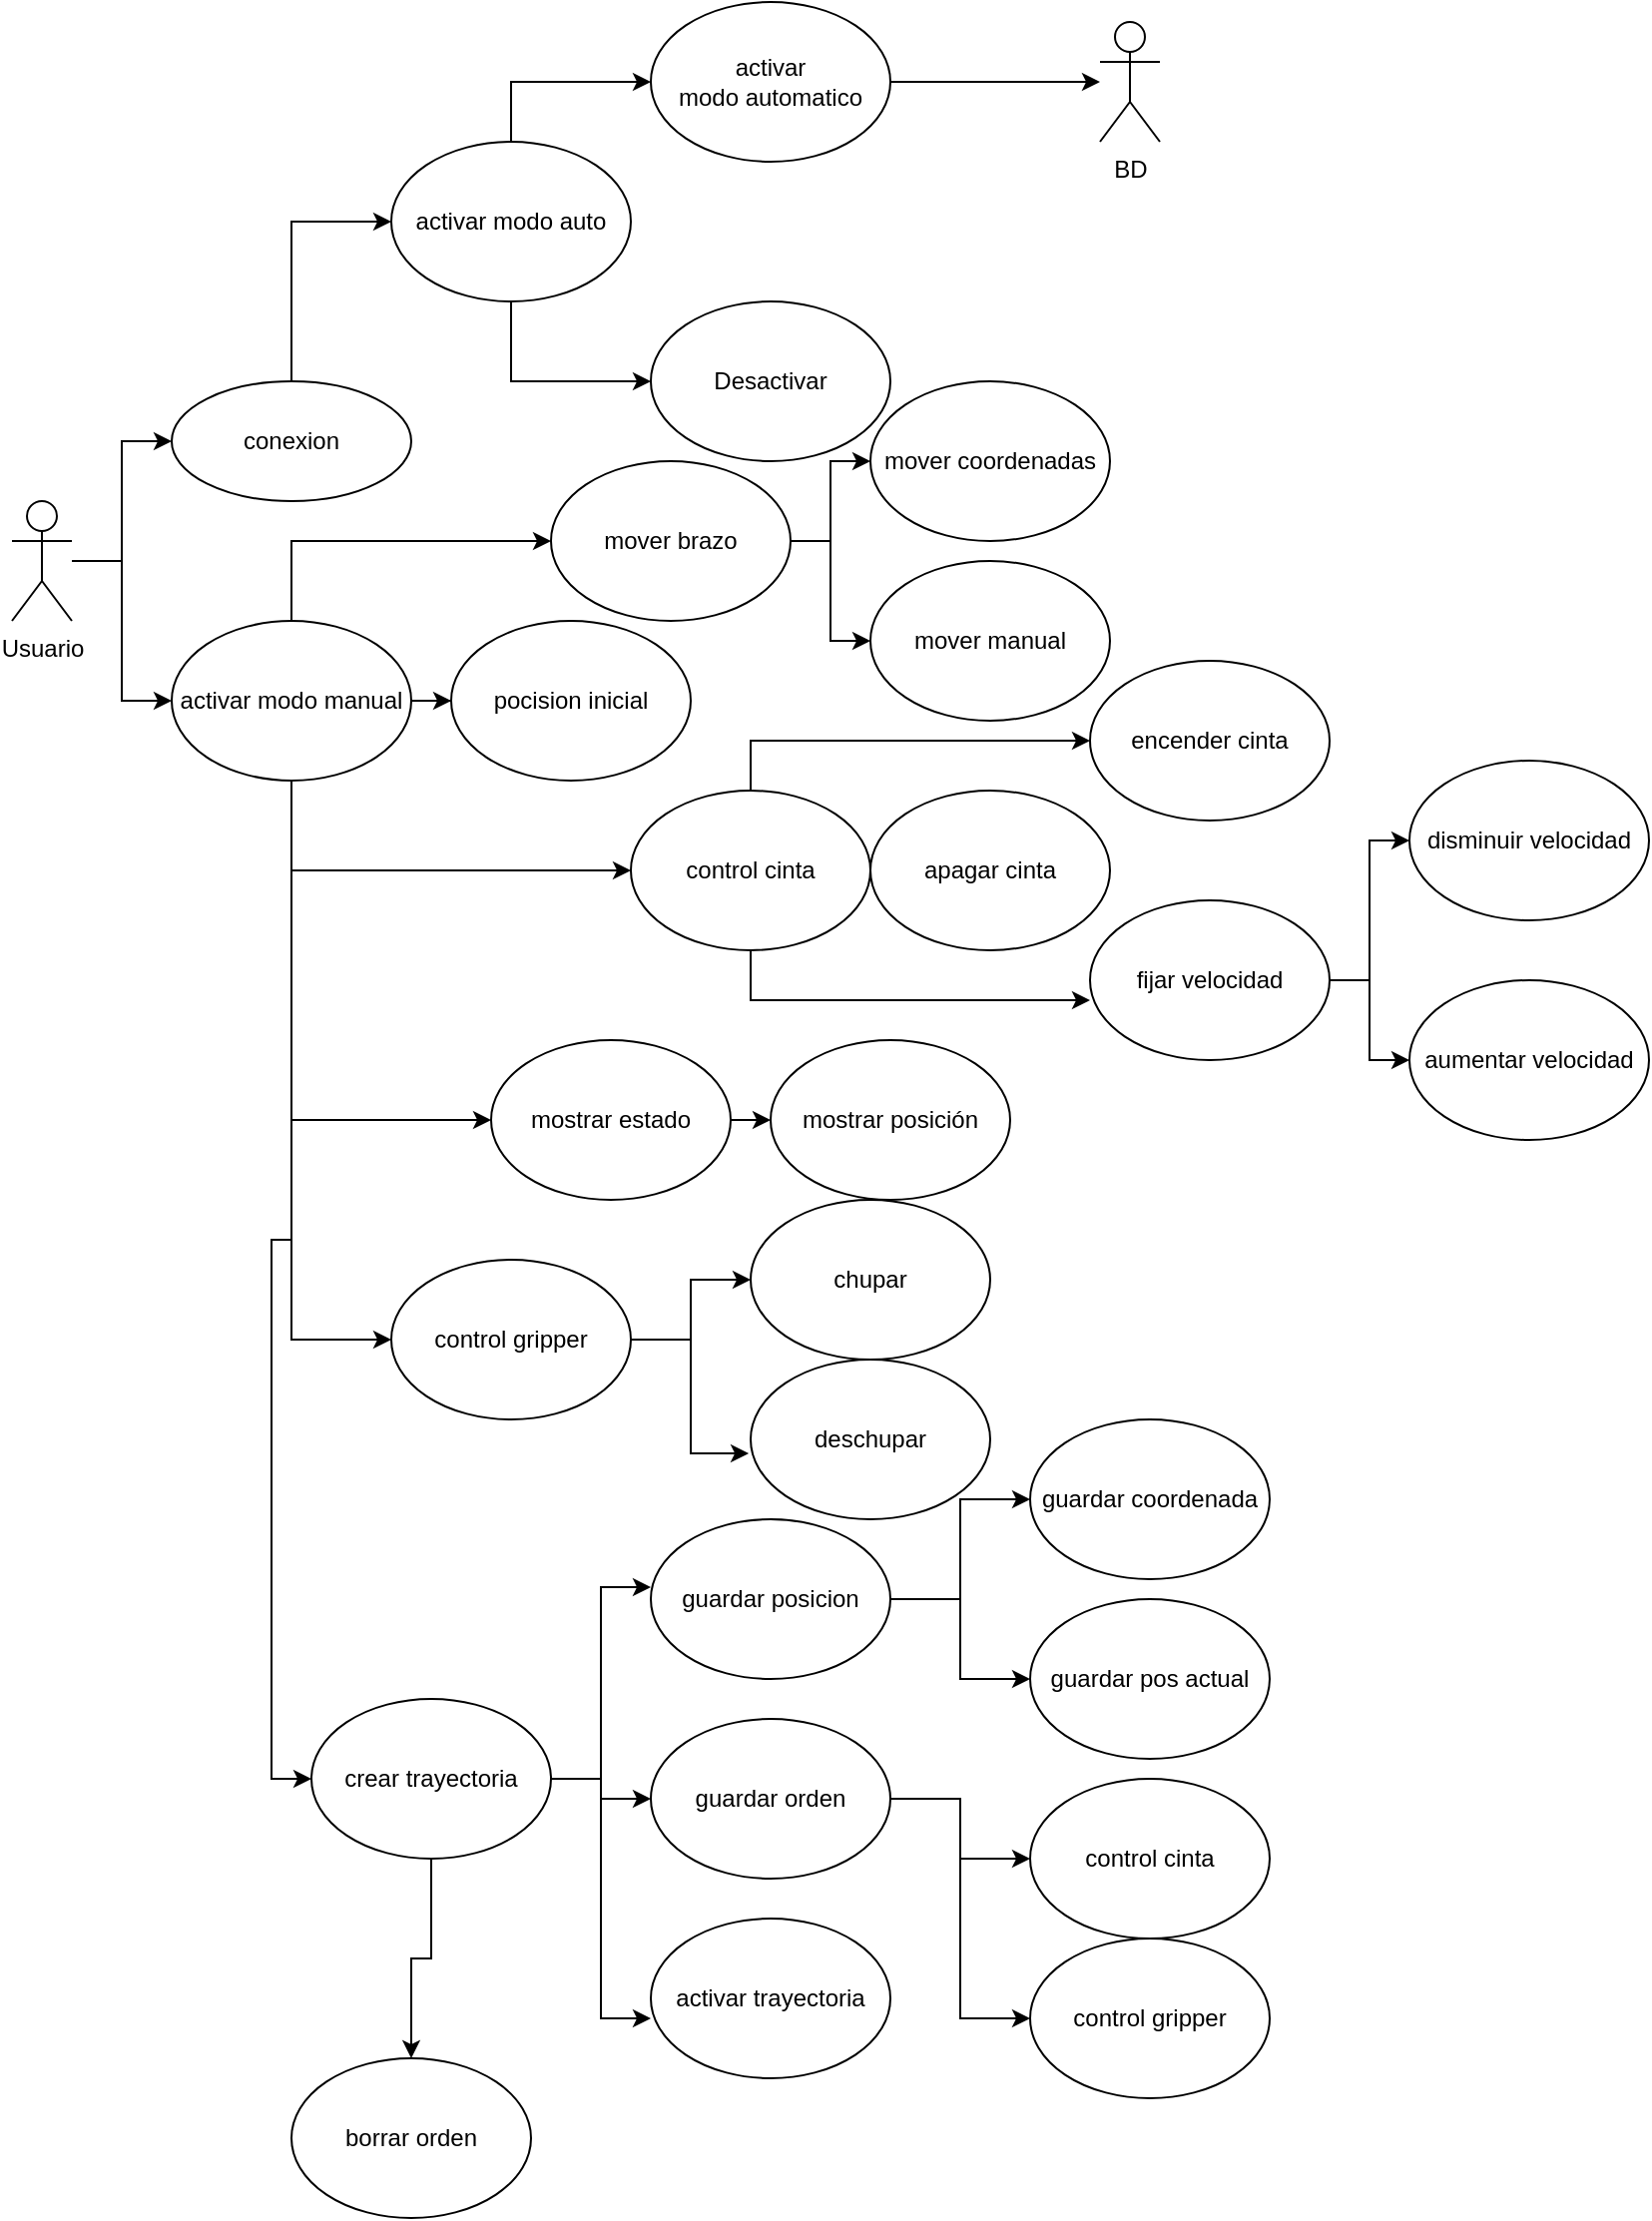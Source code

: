 <mxfile version="26.1.0">
  <diagram name="Página-1" id="nO5MczDudVHvKrvTuwOr">
    <mxGraphModel dx="2620" dy="975" grid="1" gridSize="10" guides="1" tooltips="1" connect="1" arrows="1" fold="1" page="1" pageScale="1" pageWidth="827" pageHeight="1169" math="0" shadow="0">
      <root>
        <mxCell id="0" />
        <mxCell id="1" parent="0" />
        <mxCell id="TJJj0F-_kWqOngjtX_ma-11" style="edgeStyle=orthogonalEdgeStyle;rounded=0;orthogonalLoop=1;jettySize=auto;html=1;entryX=0;entryY=0.5;entryDx=0;entryDy=0;" edge="1" parent="1" source="TJJj0F-_kWqOngjtX_ma-1" target="TJJj0F-_kWqOngjtX_ma-8">
          <mxGeometry relative="1" as="geometry" />
        </mxCell>
        <mxCell id="TJJj0F-_kWqOngjtX_ma-54" style="edgeStyle=orthogonalEdgeStyle;rounded=0;orthogonalLoop=1;jettySize=auto;html=1;entryX=0;entryY=0.5;entryDx=0;entryDy=0;" edge="1" parent="1" source="TJJj0F-_kWqOngjtX_ma-1" target="TJJj0F-_kWqOngjtX_ma-14">
          <mxGeometry relative="1" as="geometry" />
        </mxCell>
        <mxCell id="TJJj0F-_kWqOngjtX_ma-1" value="Usuario" style="shape=umlActor;verticalLabelPosition=bottom;verticalAlign=top;html=1;outlineConnect=0;" vertex="1" parent="1">
          <mxGeometry y="440" width="30" height="60" as="geometry" />
        </mxCell>
        <mxCell id="TJJj0F-_kWqOngjtX_ma-3" value="BD" style="shape=umlActor;verticalLabelPosition=bottom;verticalAlign=top;html=1;outlineConnect=0;" vertex="1" parent="1">
          <mxGeometry x="545" y="200" width="30" height="60" as="geometry" />
        </mxCell>
        <mxCell id="TJJj0F-_kWqOngjtX_ma-25" style="edgeStyle=orthogonalEdgeStyle;rounded=0;orthogonalLoop=1;jettySize=auto;html=1;exitX=0.5;exitY=0;exitDx=0;exitDy=0;entryX=0;entryY=0.5;entryDx=0;entryDy=0;" edge="1" parent="1" source="TJJj0F-_kWqOngjtX_ma-8" target="TJJj0F-_kWqOngjtX_ma-13">
          <mxGeometry relative="1" as="geometry" />
        </mxCell>
        <mxCell id="TJJj0F-_kWqOngjtX_ma-8" value="conexion" style="ellipse;whiteSpace=wrap;html=1;" vertex="1" parent="1">
          <mxGeometry x="80" y="380" width="120" height="60" as="geometry" />
        </mxCell>
        <mxCell id="TJJj0F-_kWqOngjtX_ma-26" style="edgeStyle=orthogonalEdgeStyle;rounded=0;orthogonalLoop=1;jettySize=auto;html=1;exitX=0.5;exitY=1;exitDx=0;exitDy=0;entryX=0;entryY=0.5;entryDx=0;entryDy=0;" edge="1" parent="1" source="TJJj0F-_kWqOngjtX_ma-13" target="TJJj0F-_kWqOngjtX_ma-21">
          <mxGeometry relative="1" as="geometry" />
        </mxCell>
        <mxCell id="TJJj0F-_kWqOngjtX_ma-27" style="edgeStyle=orthogonalEdgeStyle;rounded=0;orthogonalLoop=1;jettySize=auto;html=1;exitX=0.5;exitY=0;exitDx=0;exitDy=0;entryX=0;entryY=0.5;entryDx=0;entryDy=0;" edge="1" parent="1" source="TJJj0F-_kWqOngjtX_ma-13" target="TJJj0F-_kWqOngjtX_ma-22">
          <mxGeometry relative="1" as="geometry" />
        </mxCell>
        <mxCell id="TJJj0F-_kWqOngjtX_ma-13" value="activar modo auto" style="ellipse;whiteSpace=wrap;html=1;" vertex="1" parent="1">
          <mxGeometry x="190" y="260" width="120" height="80" as="geometry" />
        </mxCell>
        <mxCell id="TJJj0F-_kWqOngjtX_ma-39" style="edgeStyle=orthogonalEdgeStyle;rounded=0;orthogonalLoop=1;jettySize=auto;html=1;exitX=0.5;exitY=0;exitDx=0;exitDy=0;entryX=0;entryY=0.5;entryDx=0;entryDy=0;" edge="1" parent="1" source="TJJj0F-_kWqOngjtX_ma-14" target="TJJj0F-_kWqOngjtX_ma-37">
          <mxGeometry relative="1" as="geometry" />
        </mxCell>
        <mxCell id="TJJj0F-_kWqOngjtX_ma-41" style="edgeStyle=orthogonalEdgeStyle;rounded=0;orthogonalLoop=1;jettySize=auto;html=1;exitX=1;exitY=0.5;exitDx=0;exitDy=0;" edge="1" parent="1" source="TJJj0F-_kWqOngjtX_ma-14" target="TJJj0F-_kWqOngjtX_ma-33">
          <mxGeometry relative="1" as="geometry" />
        </mxCell>
        <mxCell id="TJJj0F-_kWqOngjtX_ma-42" style="edgeStyle=orthogonalEdgeStyle;rounded=0;orthogonalLoop=1;jettySize=auto;html=1;exitX=0.5;exitY=1;exitDx=0;exitDy=0;entryX=0;entryY=0.5;entryDx=0;entryDy=0;" edge="1" parent="1" source="TJJj0F-_kWqOngjtX_ma-14" target="TJJj0F-_kWqOngjtX_ma-35">
          <mxGeometry relative="1" as="geometry" />
        </mxCell>
        <mxCell id="TJJj0F-_kWqOngjtX_ma-48" style="edgeStyle=orthogonalEdgeStyle;rounded=0;orthogonalLoop=1;jettySize=auto;html=1;exitX=0.5;exitY=1;exitDx=0;exitDy=0;entryX=0;entryY=0.5;entryDx=0;entryDy=0;" edge="1" parent="1" source="TJJj0F-_kWqOngjtX_ma-14" target="TJJj0F-_kWqOngjtX_ma-38">
          <mxGeometry relative="1" as="geometry" />
        </mxCell>
        <mxCell id="TJJj0F-_kWqOngjtX_ma-71" style="edgeStyle=orthogonalEdgeStyle;rounded=0;orthogonalLoop=1;jettySize=auto;html=1;exitX=0.5;exitY=1;exitDx=0;exitDy=0;entryX=0;entryY=0.5;entryDx=0;entryDy=0;" edge="1" parent="1" source="TJJj0F-_kWqOngjtX_ma-14" target="TJJj0F-_kWqOngjtX_ma-70">
          <mxGeometry relative="1" as="geometry" />
        </mxCell>
        <mxCell id="TJJj0F-_kWqOngjtX_ma-74" style="edgeStyle=orthogonalEdgeStyle;rounded=0;orthogonalLoop=1;jettySize=auto;html=1;exitX=0.5;exitY=1;exitDx=0;exitDy=0;entryX=0;entryY=0.5;entryDx=0;entryDy=0;" edge="1" parent="1" source="TJJj0F-_kWqOngjtX_ma-14" target="TJJj0F-_kWqOngjtX_ma-76">
          <mxGeometry relative="1" as="geometry">
            <mxPoint x="140" y="1000" as="targetPoint" />
          </mxGeometry>
        </mxCell>
        <mxCell id="TJJj0F-_kWqOngjtX_ma-14" value="activar modo manual" style="ellipse;whiteSpace=wrap;html=1;" vertex="1" parent="1">
          <mxGeometry x="80" y="500" width="120" height="80" as="geometry" />
        </mxCell>
        <mxCell id="TJJj0F-_kWqOngjtX_ma-21" value="Desactivar" style="ellipse;whiteSpace=wrap;html=1;" vertex="1" parent="1">
          <mxGeometry x="320" y="340" width="120" height="80" as="geometry" />
        </mxCell>
        <mxCell id="TJJj0F-_kWqOngjtX_ma-32" style="edgeStyle=orthogonalEdgeStyle;rounded=0;orthogonalLoop=1;jettySize=auto;html=1;exitX=1;exitY=0.5;exitDx=0;exitDy=0;" edge="1" parent="1" source="TJJj0F-_kWqOngjtX_ma-22" target="TJJj0F-_kWqOngjtX_ma-3">
          <mxGeometry relative="1" as="geometry" />
        </mxCell>
        <mxCell id="TJJj0F-_kWqOngjtX_ma-22" value="activar&lt;div&gt;modo automatico&lt;/div&gt;" style="ellipse;whiteSpace=wrap;html=1;" vertex="1" parent="1">
          <mxGeometry x="320" y="190" width="120" height="80" as="geometry" />
        </mxCell>
        <mxCell id="TJJj0F-_kWqOngjtX_ma-33" value="pocision inicial" style="ellipse;whiteSpace=wrap;html=1;" vertex="1" parent="1">
          <mxGeometry x="220" y="500" width="120" height="80" as="geometry" />
        </mxCell>
        <mxCell id="TJJj0F-_kWqOngjtX_ma-34" value="mover coordenadas" style="ellipse;whiteSpace=wrap;html=1;" vertex="1" parent="1">
          <mxGeometry x="430" y="380" width="120" height="80" as="geometry" />
        </mxCell>
        <mxCell id="TJJj0F-_kWqOngjtX_ma-60" style="edgeStyle=orthogonalEdgeStyle;rounded=0;orthogonalLoop=1;jettySize=auto;html=1;exitX=1;exitY=0.5;exitDx=0;exitDy=0;entryX=0;entryY=0.5;entryDx=0;entryDy=0;" edge="1" parent="1" source="TJJj0F-_kWqOngjtX_ma-35" target="TJJj0F-_kWqOngjtX_ma-57">
          <mxGeometry relative="1" as="geometry" />
        </mxCell>
        <mxCell id="TJJj0F-_kWqOngjtX_ma-61" style="edgeStyle=orthogonalEdgeStyle;rounded=0;orthogonalLoop=1;jettySize=auto;html=1;exitX=0.5;exitY=0;exitDx=0;exitDy=0;entryX=0;entryY=0.5;entryDx=0;entryDy=0;" edge="1" parent="1" source="TJJj0F-_kWqOngjtX_ma-35" target="TJJj0F-_kWqOngjtX_ma-58">
          <mxGeometry relative="1" as="geometry" />
        </mxCell>
        <mxCell id="TJJj0F-_kWqOngjtX_ma-35" value="control cinta" style="ellipse;whiteSpace=wrap;html=1;" vertex="1" parent="1">
          <mxGeometry x="310" y="585" width="120" height="80" as="geometry" />
        </mxCell>
        <mxCell id="TJJj0F-_kWqOngjtX_ma-45" style="edgeStyle=orthogonalEdgeStyle;rounded=0;orthogonalLoop=1;jettySize=auto;html=1;exitX=1;exitY=0.5;exitDx=0;exitDy=0;entryX=0;entryY=0.5;entryDx=0;entryDy=0;" edge="1" parent="1" source="TJJj0F-_kWqOngjtX_ma-37" target="TJJj0F-_kWqOngjtX_ma-34">
          <mxGeometry relative="1" as="geometry" />
        </mxCell>
        <mxCell id="TJJj0F-_kWqOngjtX_ma-47" style="edgeStyle=orthogonalEdgeStyle;rounded=0;orthogonalLoop=1;jettySize=auto;html=1;exitX=1;exitY=0.5;exitDx=0;exitDy=0;entryX=0;entryY=0.5;entryDx=0;entryDy=0;" edge="1" parent="1" source="TJJj0F-_kWqOngjtX_ma-37" target="TJJj0F-_kWqOngjtX_ma-46">
          <mxGeometry relative="1" as="geometry" />
        </mxCell>
        <mxCell id="TJJj0F-_kWqOngjtX_ma-37" value="mover brazo" style="ellipse;whiteSpace=wrap;html=1;" vertex="1" parent="1">
          <mxGeometry x="270" y="420" width="120" height="80" as="geometry" />
        </mxCell>
        <mxCell id="TJJj0F-_kWqOngjtX_ma-51" style="edgeStyle=orthogonalEdgeStyle;rounded=0;orthogonalLoop=1;jettySize=auto;html=1;exitX=1;exitY=0.5;exitDx=0;exitDy=0;entryX=0;entryY=0.5;entryDx=0;entryDy=0;" edge="1" parent="1" source="TJJj0F-_kWqOngjtX_ma-38" target="TJJj0F-_kWqOngjtX_ma-49">
          <mxGeometry relative="1" as="geometry" />
        </mxCell>
        <mxCell id="TJJj0F-_kWqOngjtX_ma-38" value="mostrar estado" style="ellipse;whiteSpace=wrap;html=1;" vertex="1" parent="1">
          <mxGeometry x="240" y="710" width="120" height="80" as="geometry" />
        </mxCell>
        <mxCell id="TJJj0F-_kWqOngjtX_ma-46" value="mover manual" style="ellipse;whiteSpace=wrap;html=1;" vertex="1" parent="1">
          <mxGeometry x="430" y="470" width="120" height="80" as="geometry" />
        </mxCell>
        <mxCell id="TJJj0F-_kWqOngjtX_ma-49" value="mostrar posición" style="ellipse;whiteSpace=wrap;html=1;" vertex="1" parent="1">
          <mxGeometry x="380" y="710" width="120" height="80" as="geometry" />
        </mxCell>
        <mxCell id="TJJj0F-_kWqOngjtX_ma-52" value="chupar" style="ellipse;whiteSpace=wrap;html=1;" vertex="1" parent="1">
          <mxGeometry x="370" y="790" width="120" height="80" as="geometry" />
        </mxCell>
        <mxCell id="TJJj0F-_kWqOngjtX_ma-55" value="deschupar" style="ellipse;whiteSpace=wrap;html=1;" vertex="1" parent="1">
          <mxGeometry x="370" y="870" width="120" height="80" as="geometry" />
        </mxCell>
        <mxCell id="TJJj0F-_kWqOngjtX_ma-57" value="apagar cinta" style="ellipse;whiteSpace=wrap;html=1;" vertex="1" parent="1">
          <mxGeometry x="430" y="585" width="120" height="80" as="geometry" />
        </mxCell>
        <mxCell id="TJJj0F-_kWqOngjtX_ma-58" value="encender cinta" style="ellipse;whiteSpace=wrap;html=1;" vertex="1" parent="1">
          <mxGeometry x="540" y="520" width="120" height="80" as="geometry" />
        </mxCell>
        <mxCell id="TJJj0F-_kWqOngjtX_ma-68" style="edgeStyle=orthogonalEdgeStyle;rounded=0;orthogonalLoop=1;jettySize=auto;html=1;exitX=1;exitY=0.5;exitDx=0;exitDy=0;entryX=0;entryY=0.5;entryDx=0;entryDy=0;" edge="1" parent="1" source="TJJj0F-_kWqOngjtX_ma-59" target="TJJj0F-_kWqOngjtX_ma-66">
          <mxGeometry relative="1" as="geometry" />
        </mxCell>
        <mxCell id="TJJj0F-_kWqOngjtX_ma-69" style="edgeStyle=orthogonalEdgeStyle;rounded=0;orthogonalLoop=1;jettySize=auto;html=1;exitX=1;exitY=0.5;exitDx=0;exitDy=0;entryX=0;entryY=0.5;entryDx=0;entryDy=0;" edge="1" parent="1" source="TJJj0F-_kWqOngjtX_ma-59" target="TJJj0F-_kWqOngjtX_ma-67">
          <mxGeometry relative="1" as="geometry" />
        </mxCell>
        <mxCell id="TJJj0F-_kWqOngjtX_ma-59" value="fijar velocidad" style="ellipse;whiteSpace=wrap;html=1;" vertex="1" parent="1">
          <mxGeometry x="540" y="640" width="120" height="80" as="geometry" />
        </mxCell>
        <mxCell id="TJJj0F-_kWqOngjtX_ma-63" style="edgeStyle=orthogonalEdgeStyle;rounded=0;orthogonalLoop=1;jettySize=auto;html=1;exitX=0.5;exitY=1;exitDx=0;exitDy=0;entryX=0;entryY=0.625;entryDx=0;entryDy=0;entryPerimeter=0;" edge="1" parent="1" source="TJJj0F-_kWqOngjtX_ma-35" target="TJJj0F-_kWqOngjtX_ma-59">
          <mxGeometry relative="1" as="geometry" />
        </mxCell>
        <mxCell id="TJJj0F-_kWqOngjtX_ma-66" value="disminuir velocidad" style="ellipse;whiteSpace=wrap;html=1;" vertex="1" parent="1">
          <mxGeometry x="700" y="570" width="120" height="80" as="geometry" />
        </mxCell>
        <mxCell id="TJJj0F-_kWqOngjtX_ma-67" value="aumentar velocidad" style="ellipse;whiteSpace=wrap;html=1;" vertex="1" parent="1">
          <mxGeometry x="700" y="680" width="120" height="80" as="geometry" />
        </mxCell>
        <mxCell id="TJJj0F-_kWqOngjtX_ma-72" style="edgeStyle=orthogonalEdgeStyle;rounded=0;orthogonalLoop=1;jettySize=auto;html=1;exitX=1;exitY=0.5;exitDx=0;exitDy=0;entryX=0;entryY=0.5;entryDx=0;entryDy=0;" edge="1" parent="1" source="TJJj0F-_kWqOngjtX_ma-70" target="TJJj0F-_kWqOngjtX_ma-52">
          <mxGeometry relative="1" as="geometry" />
        </mxCell>
        <mxCell id="TJJj0F-_kWqOngjtX_ma-70" value="control gripper" style="ellipse;whiteSpace=wrap;html=1;" vertex="1" parent="1">
          <mxGeometry x="190" y="820" width="120" height="80" as="geometry" />
        </mxCell>
        <mxCell id="TJJj0F-_kWqOngjtX_ma-73" style="edgeStyle=orthogonalEdgeStyle;rounded=0;orthogonalLoop=1;jettySize=auto;html=1;exitX=1;exitY=0.5;exitDx=0;exitDy=0;entryX=-0.008;entryY=0.588;entryDx=0;entryDy=0;entryPerimeter=0;" edge="1" parent="1" source="TJJj0F-_kWqOngjtX_ma-70" target="TJJj0F-_kWqOngjtX_ma-55">
          <mxGeometry relative="1" as="geometry" />
        </mxCell>
        <mxCell id="TJJj0F-_kWqOngjtX_ma-86" style="edgeStyle=orthogonalEdgeStyle;rounded=0;orthogonalLoop=1;jettySize=auto;html=1;entryX=0;entryY=0.5;entryDx=0;entryDy=0;" edge="1" parent="1" source="TJJj0F-_kWqOngjtX_ma-76" target="TJJj0F-_kWqOngjtX_ma-84">
          <mxGeometry relative="1" as="geometry" />
        </mxCell>
        <mxCell id="TJJj0F-_kWqOngjtX_ma-102" style="edgeStyle=orthogonalEdgeStyle;rounded=0;orthogonalLoop=1;jettySize=auto;html=1;entryX=0.5;entryY=0;entryDx=0;entryDy=0;" edge="1" parent="1" source="TJJj0F-_kWqOngjtX_ma-76" target="TJJj0F-_kWqOngjtX_ma-101">
          <mxGeometry relative="1" as="geometry" />
        </mxCell>
        <mxCell id="TJJj0F-_kWqOngjtX_ma-76" value="crear trayectoria" style="ellipse;whiteSpace=wrap;html=1;" vertex="1" parent="1">
          <mxGeometry x="150" y="1040" width="120" height="80" as="geometry" />
        </mxCell>
        <mxCell id="TJJj0F-_kWqOngjtX_ma-89" style="edgeStyle=orthogonalEdgeStyle;rounded=0;orthogonalLoop=1;jettySize=auto;html=1;entryX=0;entryY=0.5;entryDx=0;entryDy=0;" edge="1" parent="1" source="TJJj0F-_kWqOngjtX_ma-83" target="TJJj0F-_kWqOngjtX_ma-87">
          <mxGeometry relative="1" as="geometry" />
        </mxCell>
        <mxCell id="TJJj0F-_kWqOngjtX_ma-90" style="edgeStyle=orthogonalEdgeStyle;rounded=0;orthogonalLoop=1;jettySize=auto;html=1;entryX=0;entryY=0.5;entryDx=0;entryDy=0;" edge="1" parent="1" source="TJJj0F-_kWqOngjtX_ma-83" target="TJJj0F-_kWqOngjtX_ma-88">
          <mxGeometry relative="1" as="geometry" />
        </mxCell>
        <mxCell id="TJJj0F-_kWqOngjtX_ma-83" value="guardar posicion" style="ellipse;whiteSpace=wrap;html=1;" vertex="1" parent="1">
          <mxGeometry x="320" y="950" width="120" height="80" as="geometry" />
        </mxCell>
        <mxCell id="TJJj0F-_kWqOngjtX_ma-92" style="edgeStyle=orthogonalEdgeStyle;rounded=0;orthogonalLoop=1;jettySize=auto;html=1;entryX=0;entryY=0.5;entryDx=0;entryDy=0;" edge="1" parent="1" source="TJJj0F-_kWqOngjtX_ma-84" target="TJJj0F-_kWqOngjtX_ma-91">
          <mxGeometry relative="1" as="geometry" />
        </mxCell>
        <mxCell id="TJJj0F-_kWqOngjtX_ma-94" style="edgeStyle=orthogonalEdgeStyle;rounded=0;orthogonalLoop=1;jettySize=auto;html=1;entryX=0;entryY=0.5;entryDx=0;entryDy=0;" edge="1" parent="1" source="TJJj0F-_kWqOngjtX_ma-84" target="TJJj0F-_kWqOngjtX_ma-93">
          <mxGeometry relative="1" as="geometry" />
        </mxCell>
        <mxCell id="TJJj0F-_kWqOngjtX_ma-84" value="guardar orden" style="ellipse;whiteSpace=wrap;html=1;" vertex="1" parent="1">
          <mxGeometry x="320" y="1050" width="120" height="80" as="geometry" />
        </mxCell>
        <mxCell id="TJJj0F-_kWqOngjtX_ma-85" style="edgeStyle=orthogonalEdgeStyle;rounded=0;orthogonalLoop=1;jettySize=auto;html=1;entryX=0;entryY=0.425;entryDx=0;entryDy=0;entryPerimeter=0;" edge="1" parent="1" source="TJJj0F-_kWqOngjtX_ma-76" target="TJJj0F-_kWqOngjtX_ma-83">
          <mxGeometry relative="1" as="geometry" />
        </mxCell>
        <mxCell id="TJJj0F-_kWqOngjtX_ma-87" value="guardar coordenada" style="ellipse;whiteSpace=wrap;html=1;" vertex="1" parent="1">
          <mxGeometry x="510" y="900" width="120" height="80" as="geometry" />
        </mxCell>
        <mxCell id="TJJj0F-_kWqOngjtX_ma-88" value="guardar pos actual" style="ellipse;whiteSpace=wrap;html=1;" vertex="1" parent="1">
          <mxGeometry x="510" y="990" width="120" height="80" as="geometry" />
        </mxCell>
        <mxCell id="TJJj0F-_kWqOngjtX_ma-91" value="control cinta" style="ellipse;whiteSpace=wrap;html=1;" vertex="1" parent="1">
          <mxGeometry x="510" y="1080" width="120" height="80" as="geometry" />
        </mxCell>
        <mxCell id="TJJj0F-_kWqOngjtX_ma-93" value="control gripper" style="ellipse;whiteSpace=wrap;html=1;" vertex="1" parent="1">
          <mxGeometry x="510" y="1160" width="120" height="80" as="geometry" />
        </mxCell>
        <mxCell id="TJJj0F-_kWqOngjtX_ma-96" value="activar trayectoria" style="ellipse;whiteSpace=wrap;html=1;" vertex="1" parent="1">
          <mxGeometry x="320" y="1150" width="120" height="80" as="geometry" />
        </mxCell>
        <mxCell id="TJJj0F-_kWqOngjtX_ma-97" style="edgeStyle=orthogonalEdgeStyle;rounded=0;orthogonalLoop=1;jettySize=auto;html=1;entryX=0;entryY=0.625;entryDx=0;entryDy=0;entryPerimeter=0;" edge="1" parent="1" source="TJJj0F-_kWqOngjtX_ma-76" target="TJJj0F-_kWqOngjtX_ma-96">
          <mxGeometry relative="1" as="geometry" />
        </mxCell>
        <mxCell id="TJJj0F-_kWqOngjtX_ma-101" value="borrar orden" style="ellipse;whiteSpace=wrap;html=1;" vertex="1" parent="1">
          <mxGeometry x="140" y="1220" width="120" height="80" as="geometry" />
        </mxCell>
      </root>
    </mxGraphModel>
  </diagram>
</mxfile>
